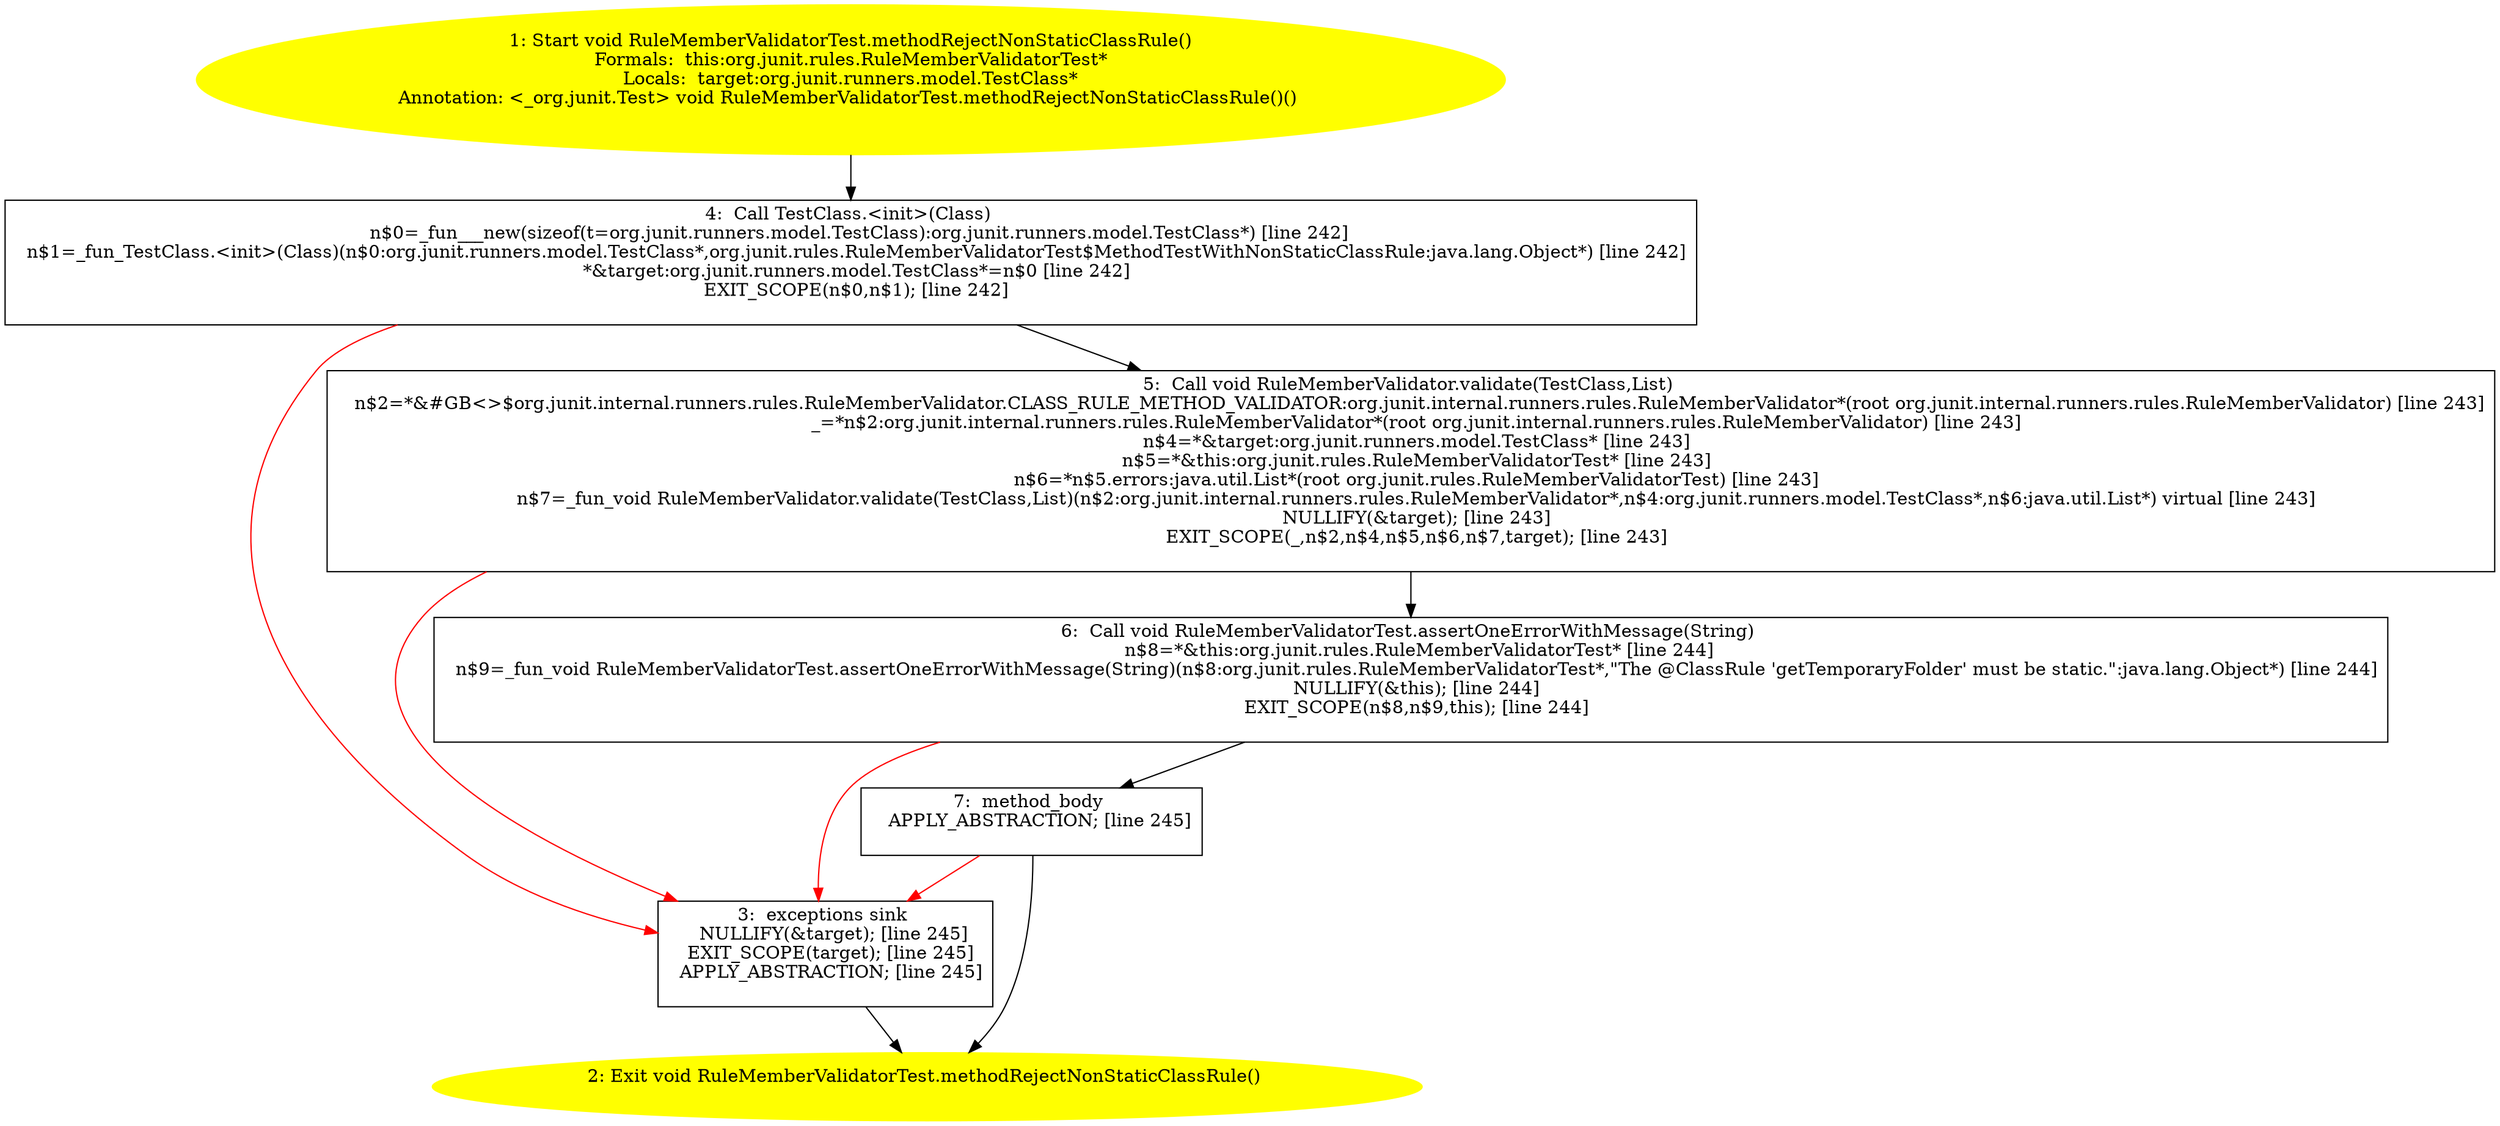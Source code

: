 /* @generated */
digraph cfg {
"org.junit.rules.RuleMemberValidatorTest.methodRejectNonStaticClassRule():void.797277973638fe02b90c9504e84cb5e4_1" [label="1: Start void RuleMemberValidatorTest.methodRejectNonStaticClassRule()\nFormals:  this:org.junit.rules.RuleMemberValidatorTest*\nLocals:  target:org.junit.runners.model.TestClass*\nAnnotation: <_org.junit.Test> void RuleMemberValidatorTest.methodRejectNonStaticClassRule()() \n  " color=yellow style=filled]
	

	 "org.junit.rules.RuleMemberValidatorTest.methodRejectNonStaticClassRule():void.797277973638fe02b90c9504e84cb5e4_1" -> "org.junit.rules.RuleMemberValidatorTest.methodRejectNonStaticClassRule():void.797277973638fe02b90c9504e84cb5e4_4" ;
"org.junit.rules.RuleMemberValidatorTest.methodRejectNonStaticClassRule():void.797277973638fe02b90c9504e84cb5e4_2" [label="2: Exit void RuleMemberValidatorTest.methodRejectNonStaticClassRule() \n  " color=yellow style=filled]
	

"org.junit.rules.RuleMemberValidatorTest.methodRejectNonStaticClassRule():void.797277973638fe02b90c9504e84cb5e4_3" [label="3:  exceptions sink \n   NULLIFY(&target); [line 245]\n  EXIT_SCOPE(target); [line 245]\n  APPLY_ABSTRACTION; [line 245]\n " shape="box"]
	

	 "org.junit.rules.RuleMemberValidatorTest.methodRejectNonStaticClassRule():void.797277973638fe02b90c9504e84cb5e4_3" -> "org.junit.rules.RuleMemberValidatorTest.methodRejectNonStaticClassRule():void.797277973638fe02b90c9504e84cb5e4_2" ;
"org.junit.rules.RuleMemberValidatorTest.methodRejectNonStaticClassRule():void.797277973638fe02b90c9504e84cb5e4_4" [label="4:  Call TestClass.<init>(Class) \n   n$0=_fun___new(sizeof(t=org.junit.runners.model.TestClass):org.junit.runners.model.TestClass*) [line 242]\n  n$1=_fun_TestClass.<init>(Class)(n$0:org.junit.runners.model.TestClass*,org.junit.rules.RuleMemberValidatorTest$MethodTestWithNonStaticClassRule:java.lang.Object*) [line 242]\n  *&target:org.junit.runners.model.TestClass*=n$0 [line 242]\n  EXIT_SCOPE(n$0,n$1); [line 242]\n " shape="box"]
	

	 "org.junit.rules.RuleMemberValidatorTest.methodRejectNonStaticClassRule():void.797277973638fe02b90c9504e84cb5e4_4" -> "org.junit.rules.RuleMemberValidatorTest.methodRejectNonStaticClassRule():void.797277973638fe02b90c9504e84cb5e4_5" ;
	 "org.junit.rules.RuleMemberValidatorTest.methodRejectNonStaticClassRule():void.797277973638fe02b90c9504e84cb5e4_4" -> "org.junit.rules.RuleMemberValidatorTest.methodRejectNonStaticClassRule():void.797277973638fe02b90c9504e84cb5e4_3" [color="red" ];
"org.junit.rules.RuleMemberValidatorTest.methodRejectNonStaticClassRule():void.797277973638fe02b90c9504e84cb5e4_5" [label="5:  Call void RuleMemberValidator.validate(TestClass,List) \n   n$2=*&#GB<>$org.junit.internal.runners.rules.RuleMemberValidator.CLASS_RULE_METHOD_VALIDATOR:org.junit.internal.runners.rules.RuleMemberValidator*(root org.junit.internal.runners.rules.RuleMemberValidator) [line 243]\n  _=*n$2:org.junit.internal.runners.rules.RuleMemberValidator*(root org.junit.internal.runners.rules.RuleMemberValidator) [line 243]\n  n$4=*&target:org.junit.runners.model.TestClass* [line 243]\n  n$5=*&this:org.junit.rules.RuleMemberValidatorTest* [line 243]\n  n$6=*n$5.errors:java.util.List*(root org.junit.rules.RuleMemberValidatorTest) [line 243]\n  n$7=_fun_void RuleMemberValidator.validate(TestClass,List)(n$2:org.junit.internal.runners.rules.RuleMemberValidator*,n$4:org.junit.runners.model.TestClass*,n$6:java.util.List*) virtual [line 243]\n  NULLIFY(&target); [line 243]\n  EXIT_SCOPE(_,n$2,n$4,n$5,n$6,n$7,target); [line 243]\n " shape="box"]
	

	 "org.junit.rules.RuleMemberValidatorTest.methodRejectNonStaticClassRule():void.797277973638fe02b90c9504e84cb5e4_5" -> "org.junit.rules.RuleMemberValidatorTest.methodRejectNonStaticClassRule():void.797277973638fe02b90c9504e84cb5e4_6" ;
	 "org.junit.rules.RuleMemberValidatorTest.methodRejectNonStaticClassRule():void.797277973638fe02b90c9504e84cb5e4_5" -> "org.junit.rules.RuleMemberValidatorTest.methodRejectNonStaticClassRule():void.797277973638fe02b90c9504e84cb5e4_3" [color="red" ];
"org.junit.rules.RuleMemberValidatorTest.methodRejectNonStaticClassRule():void.797277973638fe02b90c9504e84cb5e4_6" [label="6:  Call void RuleMemberValidatorTest.assertOneErrorWithMessage(String) \n   n$8=*&this:org.junit.rules.RuleMemberValidatorTest* [line 244]\n  n$9=_fun_void RuleMemberValidatorTest.assertOneErrorWithMessage(String)(n$8:org.junit.rules.RuleMemberValidatorTest*,\"The @ClassRule 'getTemporaryFolder' must be static.\":java.lang.Object*) [line 244]\n  NULLIFY(&this); [line 244]\n  EXIT_SCOPE(n$8,n$9,this); [line 244]\n " shape="box"]
	

	 "org.junit.rules.RuleMemberValidatorTest.methodRejectNonStaticClassRule():void.797277973638fe02b90c9504e84cb5e4_6" -> "org.junit.rules.RuleMemberValidatorTest.methodRejectNonStaticClassRule():void.797277973638fe02b90c9504e84cb5e4_7" ;
	 "org.junit.rules.RuleMemberValidatorTest.methodRejectNonStaticClassRule():void.797277973638fe02b90c9504e84cb5e4_6" -> "org.junit.rules.RuleMemberValidatorTest.methodRejectNonStaticClassRule():void.797277973638fe02b90c9504e84cb5e4_3" [color="red" ];
"org.junit.rules.RuleMemberValidatorTest.methodRejectNonStaticClassRule():void.797277973638fe02b90c9504e84cb5e4_7" [label="7:  method_body \n   APPLY_ABSTRACTION; [line 245]\n " shape="box"]
	

	 "org.junit.rules.RuleMemberValidatorTest.methodRejectNonStaticClassRule():void.797277973638fe02b90c9504e84cb5e4_7" -> "org.junit.rules.RuleMemberValidatorTest.methodRejectNonStaticClassRule():void.797277973638fe02b90c9504e84cb5e4_2" ;
	 "org.junit.rules.RuleMemberValidatorTest.methodRejectNonStaticClassRule():void.797277973638fe02b90c9504e84cb5e4_7" -> "org.junit.rules.RuleMemberValidatorTest.methodRejectNonStaticClassRule():void.797277973638fe02b90c9504e84cb5e4_3" [color="red" ];
}
